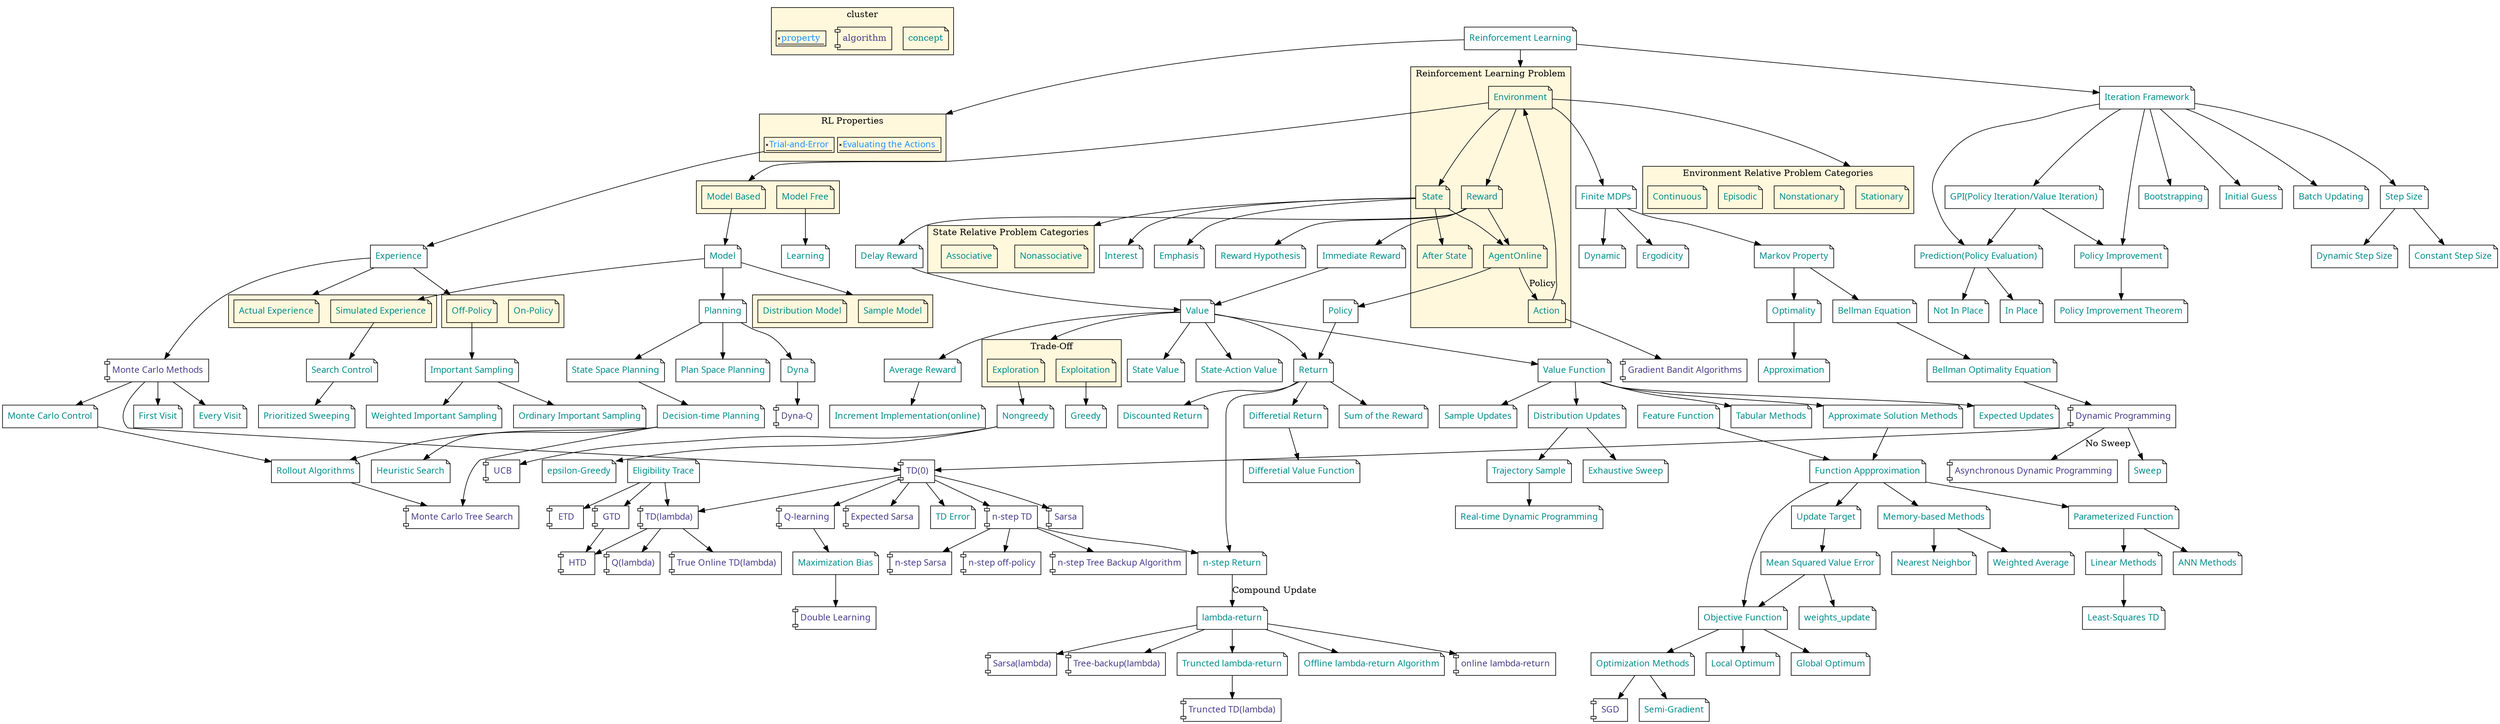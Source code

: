 
// concept: fontcolor="cyan4" shape="note"
// algorithm: fontcolor="darkslateblue" shape="component"
// property: fontcolor="dodgerblue1" shape="signature"
// cluster: style=filled fillcolor="cornsilk"
//
//i

digraph RL_main{
    subgraph cluster_demo{
        label="cluster" style=filled fillcolor="cornsilk"
        concept[label="concept" fontcolor="cyan4" shape="note"];
        algorithm[label="algorithm" fontcolor="darkslateblue" shape="component"];
        property[label="property" fontcolor="dodgerblue1" shape="signature"];
        
    }
    node [fontname="Avenir" fontcolor="cyan4" shape="note"];
    // splines="line";
    // bgcolor="gray";
    overlap=false;
    compound=true;
    newrank=true;
    //////////////////////////////////////////////////////////////////////////////
    RL[label = "Reinforcement Learning" ];
    //////////////////////////////////////////////////////////////////////////////
    subgraph cluster_RL_property{
        
        style=filled fillcolor="cornsilk"
        label = "RL Properties"
        rank=same;
        rl_p1[label="Evaluating the Actions" fontcolor="dodgerblue1" shape="signature"];
        rl_p2[label="Trial-and-Error" fontcolor="dodgerblue1" shape="signature"];
        // sl_p1[label="Instruct the Actions"];
    }
    RL->rl_p1[lhead=cluster_RL_property];
    //////////////////////////////////////////////////////////////////////////////

    subgraph cluster_RL_Problem{
        style=filled fillcolor="cornsilk"
        label="Reinforcement Learning Problem";
        env[label="Environment" ];
        agent[label="AgentOnline" ];
        state[label="State" ];
        reward[label="Reward" ];
        action[label="Action" ];
       
        after_state[label="After State" ];
        state->after_state;
        env->state->agent;
        env->reward->agent;
        agent->action[label="Policy" ];
        action->env;
        
    }
    


    RL->env[lhead=cluster_RL_Problem];
    //////////////////////////////////////////////////////////////////////////////
    subgraph cluster_state_category
    {
        style=filled fillcolor="cornsilk"
        label="State Relative Problem Categories";
        rank=same;
        nonassociative[label="Nonassociative" ];
        associative[label="Associative" ];
    }
    subgraph cluster_env_category
    {
        style=filled fillcolor="cornsilk"
        label="Environment Relative Problem Categories"
        rank=same;
        stationary[label="Stationary" ];
        nonstationary[label="Nonstationary" ];
        episodic[label="Episodic" ];
        continuous[label="Continuous" ];
    }
    
    state->nonassociative[lhead=cluster_state_category];
    env->stationary[lhead=cluster_env_category];
    /////////////////////////////////Solution /////////////////////////////////////////////
    average_value[label="Average Reward"];
    value[label="Value" ];
    
    GBA[label="Gradient Bandit Algorithms" fontcolor="darkslateblue" shape="component"];
    

    action->GBA;
    increment_implementation[label="Increment Implementation(online)"];
    
    greedy[label="Greedy" ]
    nongreedy[label="Nongreedy" ]
    
    subgraph cluster_explor_exploi{
        style=filled fillcolor="cornsilk"
        label="Trade-Off";
        exploitation[label="Exploitation" ];
        exploration[label="Exploration" ];
        {
            rank=same;
            exploration;exploitation;
        }
    }
    
    epsilongreedy[label="epsilon-Greedy" ];
    UCB[label="UCB" fontcolor="darkslateblue" shape="component"];
   
    
    immediate_reward[label="Immediate Reward" ];
    delay_reward[label="Delay Reward" ];
    reward_hypothesis[label="Reward Hypothesis" ];
    reward->reward_hypothesis;
    
    state_value[label="State Value" ];
    state_action_value[label="State-Action Value" ];
    
    
    
    
    iteration->prediction;
    iteration->policy_improvement->policy_improvement_theorem;
    iteration->GPI;
    GPI->policy_improvement;
    GPI->prediction;
    // subgraph cluster_pi
    // {
    GPI[label="GPI(Policy Iteration/Value Iteration)" ];
    iteration[label="Iteration Framework" ] ;
    booststrapping[label="Bootstrapping" ];
    update_target[label="Update Target" ];
    objective_function[label="Objective Function" ];
    step_size[label="Step Size" ];
    constant_step_size[label="Constant Step Size" ];
    dynamic_step_size[label="Dynamic Step Size" ] ;
    
    initial_guess[label="Initial Guess" ];
    policy_improvement[label="Policy Improvement" ];
    policy_improvement_theorem[label="Policy Improvement Theorem" ];
    ////////////////////subgraph cluster_DP/////////////////////////
    
    //label="DP";
    DP[label="Dynamic Programming" fontcolor="darkslateblue" shape="component"]
    AsynchronousDP[label="Asynchronous Dynamic Programming" fontcolor="darkslateblue" shape="component"];
    sweep[label="Sweep" ];
        
    
    /////////////////////////// cluster_MC/////////////////////////
    
    //label="Monte Carlo Methods";
    MC[label="Monte Carlo Methods" fontcolor="darkslateblue" shape="component"];
    MCC[label="Monte Carlo Control" ];
    first_visit[label="First Visit" ];
    every_visit[label="Every Visit" ];
    MC->first_visit;
    MC->every_visit;
    MC->MCC;
        
    prediction[label="Prediction(Policy Evaluation)" ];
    inplace[label="In Place" ];
    notinplace[label="Not In Place" ];
    prediction->inplace;
    prediction->notinplace;
    ///////////////////////subgraph cluster_TD////////////////////
    
    //label="Temporal-Difference Learning";
    TD_0[label="TD(0)" fontcolor="darkslateblue" shape="component"];
    Sarsa[label="Sarsa" fontcolor="darkslateblue" shape="component"];
    TD_0->Sarsa;
    q_learning[label="Q-learning" fontcolor="darkslateblue" shape="component"];
    TD_0->q_learning;
    expected_Sarsa[label="Expected Sarsa" fontcolor="darkslateblue" shape="component"];
    TD_0->expected_Sarsa;
    maximization_bias[label="Maximization Bias" ];
    double_learning[label="Double Learning" fontcolor="darkslateblue" shape="component"];
    q_learning->maximization_bias;
    maximization_bias->double_learning;
    n_step_TD[label="n-step TD" fontcolor="darkslateblue" shape="component"];
    TD_0->n_step_TD;
    TD_0->TD_error;
    iteration->booststrapping;//->n_step_TD;
    n_step_Sarsa[label="n-step Sarsa" fontcolor="darkslateblue" shape="component"];
    n_step_off_policy[label="n-step off-policy" fontcolor="darkslateblue" shape="component"];
    n_step_TD->n_step_Sarsa;
    n_step_TD->n_step_off_policy;
    n_step_tree_backup_algorithm[label="n-step Tree Backup Algorithm" fontcolor="darkslateblue" shape="component"];
    n_step_TD->n_step_tree_backup_algorithm;
    ///////////////////////////////////////////////////////////////
    
    MC->TD_0;
    DP->TD_0;
    batch_updating[label="Batch Updating" ];
    RL->iteration;
    iteration->batch_updating;
    subgraph cluster_model_based_free
    {   
        style=filled fillcolor="cornsilk"
        {
            rank=same;
            model_based[label="Model Based" ];
            model_free[label="Model Free" ];
        }
    }
    model[label="Model" ];
    
    
    planning[label="Planning" ];
    learning[label="Learning" ];
    subgraph cluster_model_type{
        style=filled fillcolor="cornsilk"
        rank=same;
        sample_model[label="Sample Model" ];
        distribution_model[label="Distribution Model" ];
    }
    Dyna[label="Dyna" ];
    Dyna_Q[label="Dyna-Q" fontcolor="darkslateblue" shape="component"];
    model->sample_model[lhead=cluster_model_type];
    state_space_planning[label="State Space Planning" ];
    plan_space_planning[label="Plan Space Planning" ];
    planning->state_space_planning;
    planning->plan_space_planning;
    planning->Dyna->Dyna_Q;
    search_control[label="Search Control" ];
    simulated_experience->search_control;
    prioritized_sweeping[label="Prioritized Sweeping" ];
    search_control->prioritized_sweeping;
    expected_updates[label="Expected Updates" ];
    sample_updates[label="Sample Updates" ];
    distribution_updates[label="Distribution Updates" ];
    exhaustive_sweep[label="Exhaustive Sweep"];
    trajectory_sample[label="Trajectory Sample" ];
    RTDP[label="Real-time Dynamic Programming"];
    trajectory_sample->RTDP;
    decision_time_planning[label="Decision-time Planning" ];
    heuristic_search[label="Heuristic Search" ];
    rollout_algorithms[label="Rollout Algorithms"];
    MCTS[label="Monte Carlo Tree Search" fontcolor="darkslateblue" shape="component"];
    experience[label="Experience" ];
    subgraph cluster_experience {
        style=filled fillcolor="cornsilk"
        rank=same;
        actual_experience[label="Actual Experience" ];
        simulated_experience[label="Simulated Experience" ];
    }
    // }
    
    
    
    subgraph cluster_onoff_policy
    {
        style=filled fillcolor="cornsilk"
        rank=same;
        on_policy[label="On-Policy" ];
        off_policy[label="Off-Policy" ];
        
    }
    experience->off_policy[lhead=cluster_onoff_policy];
    IS[label="Important Sampling" ];
    off_policy->IS;
    ordinaryIS[label="Ordinary Important Sampling" ];
    weightedIS[label="Weighted Important Sampling" ];
    IS->ordinaryIS;
    IS->weightedIS;
    ///////////////////////////////value function///////////////////////////////////////////////  
        value_function[label="Value Function" ];
        tabular_methods[label="Tabular Methods" ];
        approximate_solution_methods[label="Approximate Solution Methods" ];
        function_approximation[label="Function Appproximation" ];
        memory_based_function[label="Memory-based Methods" ];
        parameterized_function[label="Parameterized Function" ];
        differetial_value_function[label="Differetial Value Function" ];
    // }

    ////////////////////////////////function approximation//////////////////////////////////////////////
        msve[label="Mean Squared Value Error" ];
        local_optimum[label="Local Optimum" ];
        global_optimum[label="Global Optimum" ];
        optimization_method[label="Optimization Methods" ];
        SGD[label="SGD" fontcolor="darkslateblue" shape="component"];
        semi_gradient[label="Semi-Gradient" ];
        feature_function[label="Feature Function" ];
        linear_methods[label="Linear Methods" ];
        ann_methods[label="ANN Methods" ];
        LSTD[label="Least-Squares TD" ];
        nearest_neighbor[label="Nearest Neighbor" ];
        weighted_average[label="Weighted Average"];
        
        
    //////////////////////////////eligibility trace////////////////////////////////////////////////
    eligibility_trace[label="Eligibility Trace"];
    offline_lambda_return_algorithm[label="Offline lambda-return Algorithm"];
    TD_lambda[label="TD(lambda)" fontcolor="darkslateblue" shape="component"];
    TD_error[label="TD Error"];
    truncted_TD_lambda[label="Truncted TD(lambda)" fontcolor="darkslateblue" shape="component"];
    online_lambda_return[label="online lambda-return" fontcolor="darkslateblue" shape="component"];
    true_online_td_lambda[label="True Online TD(lambda)" fontcolor="darkslateblue" shape="component"];
    Sarsa_lambda[label="Sarsa(lambda)" fontcolor="darkslateblue" shape="component"];
    q_lambda[label="Q(lambda)" fontcolor="darkslateblue" shape="component"];
    tree_backup_lambda[label="Tree-backup(lambda)" fontcolor="darkslateblue" shape="component"];
    GTD[label="GTD" fontcolor="darkslateblue" shape="component"];
    ETD[label="ETD" fontcolor="darkslateblue" shape="component"];
    HTD[label="HTD" fontcolor="darkslateblue" shape="component"];

    TD_0->TD_lambda;
    eligibility_trace->GTD;
    eligibility_trace->ETD;
    GTD->HTD;
    TD_lambda->HTD;
    truncted_lambda_return->truncted_TD_lambda;
    lambda_return->tree_backup_lambda;
    TD_lambda->q_lambda;
    lambda_return->Sarsa_lambda;
    TD_lambda->true_online_td_lambda

    lambda_return->online_lambda_return;
    msve->weights_update;

    eligibility_trace->TD_lambda;
    lambda_return->offline_lambda_return_algorithm;
    n_step_return->lambda_return[label="Compound Update"]
    interest[label="Interest"];
    Emphasis[label="Emphasis"];
    state->interest;
    state->Emphasis;
    // SL->
    function_approximation->update_target;
    update_target->msve;
    function_approximation->objective_function;
    msve->objective_function;
    objective_function->local_optimum;
    objective_function->global_optimum;
    objective_function->optimization_method->SGD;
    optimization_method->semi_gradient;
    parameterized_function->linear_methods;
    parameterized_function->ann_methods;
    feature_function->function_approximation;
    linear_methods->LSTD;
    approximate_solution_methods->function_approximation;
    function_approximation->parameterized_function;
    function_approximation->memory_based_function;
    memory_based_function->weighted_average;
    memory_based_function->nearest_neighbor;


    value->value_function;
    value_function->tabular_methods; 
    value_function->approximate_solution_methods;
    state_space_planning->decision_time_planning;
    decision_time_planning->heuristic_search;
    decision_time_planning->rollout_algorithms;
    MCC->rollout_algorithms;
    decision_time_planning->MCTS;
    rollout_algorithms->MCTS;
    value_function->expected_updates;
    value_function->sample_updates;
    value_function->distribution_updates;
    distribution_updates->trajectory_sample;
    distribution_updates->exhaustive_sweep;
    env->model_based[lhead=cluster_model_based_free];
    model_based->model->planning;
    model_free->learning;
    // IS->return;
    rl_p2->experience;
    // episodic->MC;
    experience->MC;
    experience->actual_experience[lhead=cluster_experience];
    // experience->simulated_experience;
    model->simulated_experience;
    DP->AsynchronousDP[label="No Sweep"];
    MarkovProperty->Optimality->approximation;
    DP->sweep;
    BellmanOptimalityEquation->DP;
    
    
    value->state_value;
    value->state_action_value;
    reward->immediate_reward;
    reward->delay_reward;
    immediate_reward->value;
    delay_reward->value;
    value->exploration[lhead=cluster_explor_exploi]
    
    exploitation->greedy;
    exploration->nongreedy->epsilongreedy;
    nongreedy->UCB;
    value->average_value;
    average_value->increment_implementation;
    iteration->step_size->constant_step_size;
    step_size->dynamic_step_size;
    iteration->initial_guess;
   
    return[label="Return"];
    sum_return[label="Sum of the Reward"];
    discount_return[label="Discounted Return"];
    differetial_return[label="Differetial Return"];
    n_step_return[label="n-step Return"];
    lambda_return[label="lambda-return"];
    truncted_lambda_return[label="Truncted lambda-return"];

    lambda_return->truncted_lambda_return;
    return->sum_return;
    return->discount_return;
    value->return;
    policy[label="Policy"];
    FiniteMDPs[label="Finite MDPs"];
    dynamic[label="Dynamic"];
    FiniteMDPs->dynamic;
    MarkovProperty[label="Markov Property"];
    FiniteMDPs->MarkovProperty;
    BellmanEquation[label="Bellman Equation"];
    MarkovProperty->BellmanEquation;
    BellmanOptimalityEquation[label="Bellman Optimality Equation"];
    BellmanEquation->BellmanOptimalityEquation;
    Optimality[label="Optimality"];
    approximation[label="Approximation"];
    ergodicity[label="Ergodicity"];
    return->n_step_return;
    n_step_TD->n_step_return;
    return->differetial_return;
    differetial_return->differetial_value_function;
    FiniteMDPs->ergodicity;
    agent->policy;
    policy->return;
    env->FiniteMDPs;


}
